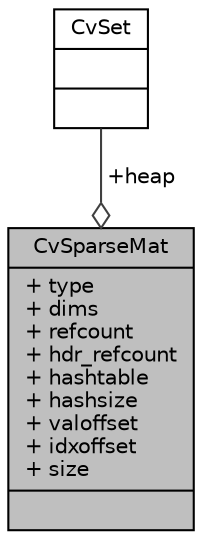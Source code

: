 digraph "CvSparseMat"
{
 // LATEX_PDF_SIZE
  edge [fontname="Helvetica",fontsize="10",labelfontname="Helvetica",labelfontsize="10"];
  node [fontname="Helvetica",fontsize="10",shape=record];
  Node1 [label="{CvSparseMat\n|+ type\l+ dims\l+ refcount\l+ hdr_refcount\l+ hashtable\l+ hashsize\l+ valoffset\l+ idxoffset\l+ size\l|}",height=0.2,width=0.4,color="black", fillcolor="grey75", style="filled", fontcolor="black",tooltip=" "];
  Node2 -> Node1 [color="grey25",fontsize="10",style="solid",label=" +heap" ,arrowhead="odiamond",fontname="Helvetica"];
  Node2 [label="{CvSet\n||}",height=0.2,width=0.4,color="black", fillcolor="white", style="filled",URL="$struct_cv_set.html",tooltip=" "];
}
